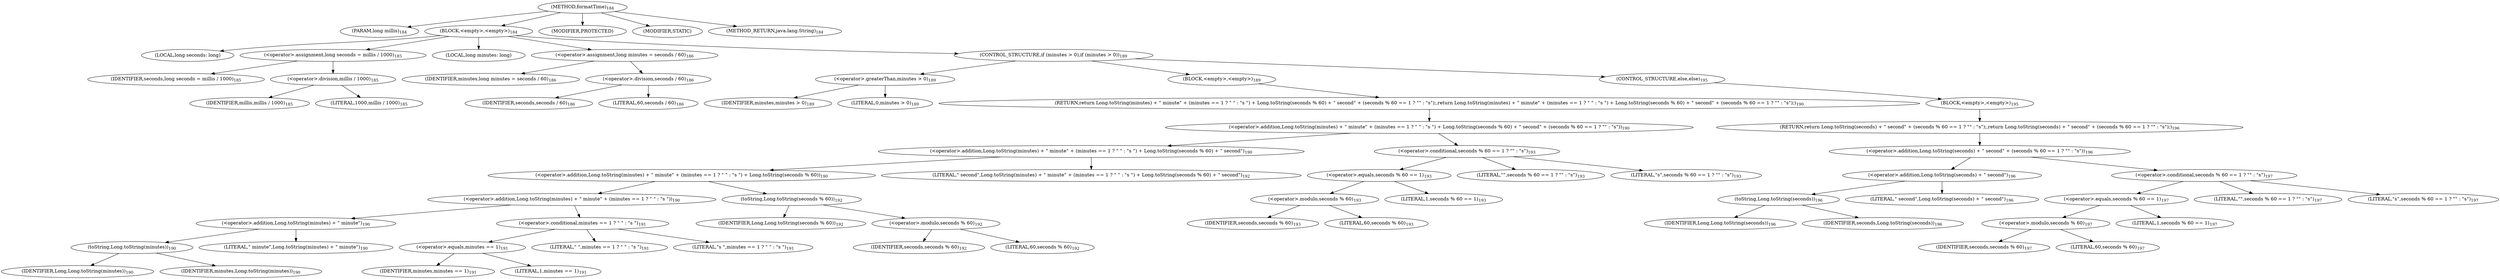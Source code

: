digraph "formatTime" {  
"301" [label = <(METHOD,formatTime)<SUB>184</SUB>> ]
"302" [label = <(PARAM,long millis)<SUB>184</SUB>> ]
"303" [label = <(BLOCK,&lt;empty&gt;,&lt;empty&gt;)<SUB>184</SUB>> ]
"304" [label = <(LOCAL,long seconds: long)> ]
"305" [label = <(&lt;operator&gt;.assignment,long seconds = millis / 1000)<SUB>185</SUB>> ]
"306" [label = <(IDENTIFIER,seconds,long seconds = millis / 1000)<SUB>185</SUB>> ]
"307" [label = <(&lt;operator&gt;.division,millis / 1000)<SUB>185</SUB>> ]
"308" [label = <(IDENTIFIER,millis,millis / 1000)<SUB>185</SUB>> ]
"309" [label = <(LITERAL,1000,millis / 1000)<SUB>185</SUB>> ]
"310" [label = <(LOCAL,long minutes: long)> ]
"311" [label = <(&lt;operator&gt;.assignment,long minutes = seconds / 60)<SUB>186</SUB>> ]
"312" [label = <(IDENTIFIER,minutes,long minutes = seconds / 60)<SUB>186</SUB>> ]
"313" [label = <(&lt;operator&gt;.division,seconds / 60)<SUB>186</SUB>> ]
"314" [label = <(IDENTIFIER,seconds,seconds / 60)<SUB>186</SUB>> ]
"315" [label = <(LITERAL,60,seconds / 60)<SUB>186</SUB>> ]
"316" [label = <(CONTROL_STRUCTURE,if (minutes &gt; 0),if (minutes &gt; 0))<SUB>189</SUB>> ]
"317" [label = <(&lt;operator&gt;.greaterThan,minutes &gt; 0)<SUB>189</SUB>> ]
"318" [label = <(IDENTIFIER,minutes,minutes &gt; 0)<SUB>189</SUB>> ]
"319" [label = <(LITERAL,0,minutes &gt; 0)<SUB>189</SUB>> ]
"320" [label = <(BLOCK,&lt;empty&gt;,&lt;empty&gt;)<SUB>189</SUB>> ]
"321" [label = <(RETURN,return Long.toString(minutes) + &quot; minute&quot; + (minutes == 1 ? &quot; &quot; : &quot;s &quot;) + Long.toString(seconds % 60) + &quot; second&quot; + (seconds % 60 == 1 ? &quot;&quot; : &quot;s&quot;);,return Long.toString(minutes) + &quot; minute&quot; + (minutes == 1 ? &quot; &quot; : &quot;s &quot;) + Long.toString(seconds % 60) + &quot; second&quot; + (seconds % 60 == 1 ? &quot;&quot; : &quot;s&quot;);)<SUB>190</SUB>> ]
"322" [label = <(&lt;operator&gt;.addition,Long.toString(minutes) + &quot; minute&quot; + (minutes == 1 ? &quot; &quot; : &quot;s &quot;) + Long.toString(seconds % 60) + &quot; second&quot; + (seconds % 60 == 1 ? &quot;&quot; : &quot;s&quot;))<SUB>190</SUB>> ]
"323" [label = <(&lt;operator&gt;.addition,Long.toString(minutes) + &quot; minute&quot; + (minutes == 1 ? &quot; &quot; : &quot;s &quot;) + Long.toString(seconds % 60) + &quot; second&quot;)<SUB>190</SUB>> ]
"324" [label = <(&lt;operator&gt;.addition,Long.toString(minutes) + &quot; minute&quot; + (minutes == 1 ? &quot; &quot; : &quot;s &quot;) + Long.toString(seconds % 60))<SUB>190</SUB>> ]
"325" [label = <(&lt;operator&gt;.addition,Long.toString(minutes) + &quot; minute&quot; + (minutes == 1 ? &quot; &quot; : &quot;s &quot;))<SUB>190</SUB>> ]
"326" [label = <(&lt;operator&gt;.addition,Long.toString(minutes) + &quot; minute&quot;)<SUB>190</SUB>> ]
"327" [label = <(toString,Long.toString(minutes))<SUB>190</SUB>> ]
"328" [label = <(IDENTIFIER,Long,Long.toString(minutes))<SUB>190</SUB>> ]
"329" [label = <(IDENTIFIER,minutes,Long.toString(minutes))<SUB>190</SUB>> ]
"330" [label = <(LITERAL,&quot; minute&quot;,Long.toString(minutes) + &quot; minute&quot;)<SUB>190</SUB>> ]
"331" [label = <(&lt;operator&gt;.conditional,minutes == 1 ? &quot; &quot; : &quot;s &quot;)<SUB>191</SUB>> ]
"332" [label = <(&lt;operator&gt;.equals,minutes == 1)<SUB>191</SUB>> ]
"333" [label = <(IDENTIFIER,minutes,minutes == 1)<SUB>191</SUB>> ]
"334" [label = <(LITERAL,1,minutes == 1)<SUB>191</SUB>> ]
"335" [label = <(LITERAL,&quot; &quot;,minutes == 1 ? &quot; &quot; : &quot;s &quot;)<SUB>191</SUB>> ]
"336" [label = <(LITERAL,&quot;s &quot;,minutes == 1 ? &quot; &quot; : &quot;s &quot;)<SUB>191</SUB>> ]
"337" [label = <(toString,Long.toString(seconds % 60))<SUB>192</SUB>> ]
"338" [label = <(IDENTIFIER,Long,Long.toString(seconds % 60))<SUB>192</SUB>> ]
"339" [label = <(&lt;operator&gt;.modulo,seconds % 60)<SUB>192</SUB>> ]
"340" [label = <(IDENTIFIER,seconds,seconds % 60)<SUB>192</SUB>> ]
"341" [label = <(LITERAL,60,seconds % 60)<SUB>192</SUB>> ]
"342" [label = <(LITERAL,&quot; second&quot;,Long.toString(minutes) + &quot; minute&quot; + (minutes == 1 ? &quot; &quot; : &quot;s &quot;) + Long.toString(seconds % 60) + &quot; second&quot;)<SUB>192</SUB>> ]
"343" [label = <(&lt;operator&gt;.conditional,seconds % 60 == 1 ? &quot;&quot; : &quot;s&quot;)<SUB>193</SUB>> ]
"344" [label = <(&lt;operator&gt;.equals,seconds % 60 == 1)<SUB>193</SUB>> ]
"345" [label = <(&lt;operator&gt;.modulo,seconds % 60)<SUB>193</SUB>> ]
"346" [label = <(IDENTIFIER,seconds,seconds % 60)<SUB>193</SUB>> ]
"347" [label = <(LITERAL,60,seconds % 60)<SUB>193</SUB>> ]
"348" [label = <(LITERAL,1,seconds % 60 == 1)<SUB>193</SUB>> ]
"349" [label = <(LITERAL,&quot;&quot;,seconds % 60 == 1 ? &quot;&quot; : &quot;s&quot;)<SUB>193</SUB>> ]
"350" [label = <(LITERAL,&quot;s&quot;,seconds % 60 == 1 ? &quot;&quot; : &quot;s&quot;)<SUB>193</SUB>> ]
"351" [label = <(CONTROL_STRUCTURE,else,else)<SUB>195</SUB>> ]
"352" [label = <(BLOCK,&lt;empty&gt;,&lt;empty&gt;)<SUB>195</SUB>> ]
"353" [label = <(RETURN,return Long.toString(seconds) + &quot; second&quot; + (seconds % 60 == 1 ? &quot;&quot; : &quot;s&quot;);,return Long.toString(seconds) + &quot; second&quot; + (seconds % 60 == 1 ? &quot;&quot; : &quot;s&quot;);)<SUB>196</SUB>> ]
"354" [label = <(&lt;operator&gt;.addition,Long.toString(seconds) + &quot; second&quot; + (seconds % 60 == 1 ? &quot;&quot; : &quot;s&quot;))<SUB>196</SUB>> ]
"355" [label = <(&lt;operator&gt;.addition,Long.toString(seconds) + &quot; second&quot;)<SUB>196</SUB>> ]
"356" [label = <(toString,Long.toString(seconds))<SUB>196</SUB>> ]
"357" [label = <(IDENTIFIER,Long,Long.toString(seconds))<SUB>196</SUB>> ]
"358" [label = <(IDENTIFIER,seconds,Long.toString(seconds))<SUB>196</SUB>> ]
"359" [label = <(LITERAL,&quot; second&quot;,Long.toString(seconds) + &quot; second&quot;)<SUB>196</SUB>> ]
"360" [label = <(&lt;operator&gt;.conditional,seconds % 60 == 1 ? &quot;&quot; : &quot;s&quot;)<SUB>197</SUB>> ]
"361" [label = <(&lt;operator&gt;.equals,seconds % 60 == 1)<SUB>197</SUB>> ]
"362" [label = <(&lt;operator&gt;.modulo,seconds % 60)<SUB>197</SUB>> ]
"363" [label = <(IDENTIFIER,seconds,seconds % 60)<SUB>197</SUB>> ]
"364" [label = <(LITERAL,60,seconds % 60)<SUB>197</SUB>> ]
"365" [label = <(LITERAL,1,seconds % 60 == 1)<SUB>197</SUB>> ]
"366" [label = <(LITERAL,&quot;&quot;,seconds % 60 == 1 ? &quot;&quot; : &quot;s&quot;)<SUB>197</SUB>> ]
"367" [label = <(LITERAL,&quot;s&quot;,seconds % 60 == 1 ? &quot;&quot; : &quot;s&quot;)<SUB>197</SUB>> ]
"368" [label = <(MODIFIER,PROTECTED)> ]
"369" [label = <(MODIFIER,STATIC)> ]
"370" [label = <(METHOD_RETURN,java.lang.String)<SUB>184</SUB>> ]
  "301" -> "302" 
  "301" -> "303" 
  "301" -> "368" 
  "301" -> "369" 
  "301" -> "370" 
  "303" -> "304" 
  "303" -> "305" 
  "303" -> "310" 
  "303" -> "311" 
  "303" -> "316" 
  "305" -> "306" 
  "305" -> "307" 
  "307" -> "308" 
  "307" -> "309" 
  "311" -> "312" 
  "311" -> "313" 
  "313" -> "314" 
  "313" -> "315" 
  "316" -> "317" 
  "316" -> "320" 
  "316" -> "351" 
  "317" -> "318" 
  "317" -> "319" 
  "320" -> "321" 
  "321" -> "322" 
  "322" -> "323" 
  "322" -> "343" 
  "323" -> "324" 
  "323" -> "342" 
  "324" -> "325" 
  "324" -> "337" 
  "325" -> "326" 
  "325" -> "331" 
  "326" -> "327" 
  "326" -> "330" 
  "327" -> "328" 
  "327" -> "329" 
  "331" -> "332" 
  "331" -> "335" 
  "331" -> "336" 
  "332" -> "333" 
  "332" -> "334" 
  "337" -> "338" 
  "337" -> "339" 
  "339" -> "340" 
  "339" -> "341" 
  "343" -> "344" 
  "343" -> "349" 
  "343" -> "350" 
  "344" -> "345" 
  "344" -> "348" 
  "345" -> "346" 
  "345" -> "347" 
  "351" -> "352" 
  "352" -> "353" 
  "353" -> "354" 
  "354" -> "355" 
  "354" -> "360" 
  "355" -> "356" 
  "355" -> "359" 
  "356" -> "357" 
  "356" -> "358" 
  "360" -> "361" 
  "360" -> "366" 
  "360" -> "367" 
  "361" -> "362" 
  "361" -> "365" 
  "362" -> "363" 
  "362" -> "364" 
}
